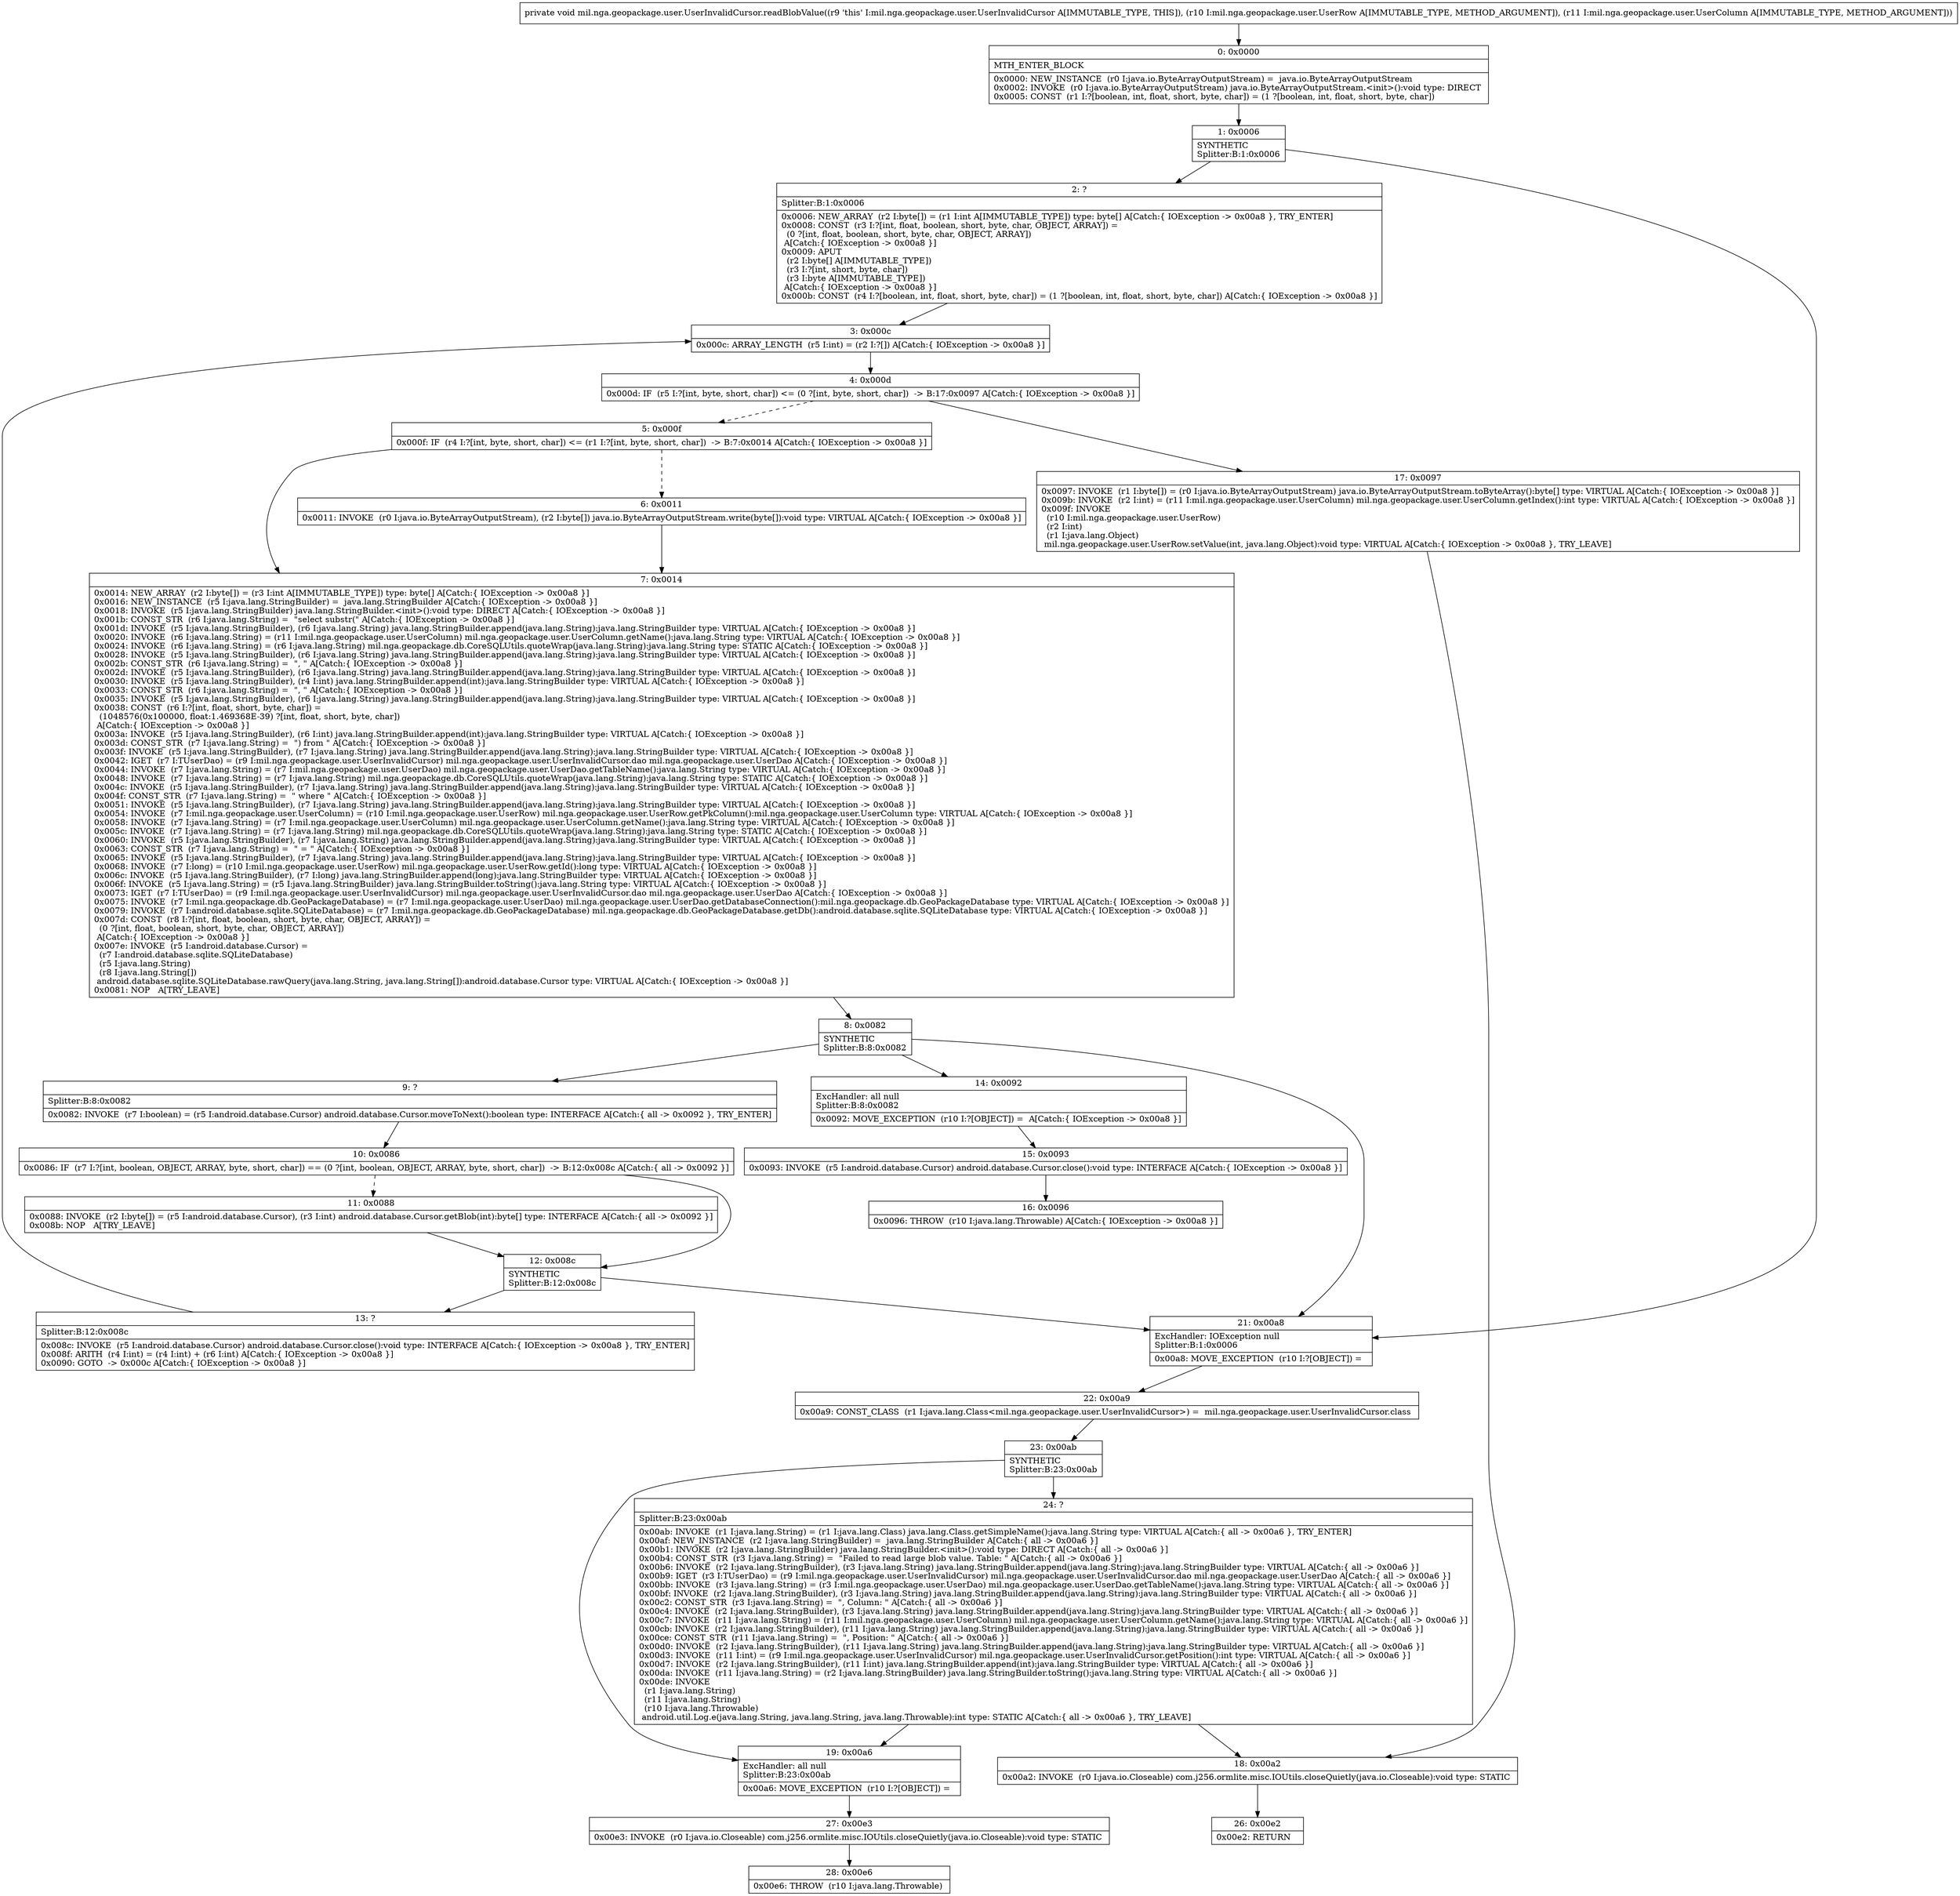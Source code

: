digraph "CFG formil.nga.geopackage.user.UserInvalidCursor.readBlobValue(Lmil\/nga\/geopackage\/user\/UserRow;Lmil\/nga\/geopackage\/user\/UserColumn;)V" {
Node_0 [shape=record,label="{0\:\ 0x0000|MTH_ENTER_BLOCK\l|0x0000: NEW_INSTANCE  (r0 I:java.io.ByteArrayOutputStream) =  java.io.ByteArrayOutputStream \l0x0002: INVOKE  (r0 I:java.io.ByteArrayOutputStream) java.io.ByteArrayOutputStream.\<init\>():void type: DIRECT \l0x0005: CONST  (r1 I:?[boolean, int, float, short, byte, char]) = (1 ?[boolean, int, float, short, byte, char]) \l}"];
Node_1 [shape=record,label="{1\:\ 0x0006|SYNTHETIC\lSplitter:B:1:0x0006\l}"];
Node_2 [shape=record,label="{2\:\ ?|Splitter:B:1:0x0006\l|0x0006: NEW_ARRAY  (r2 I:byte[]) = (r1 I:int A[IMMUTABLE_TYPE]) type: byte[] A[Catch:\{ IOException \-\> 0x00a8 \}, TRY_ENTER]\l0x0008: CONST  (r3 I:?[int, float, boolean, short, byte, char, OBJECT, ARRAY]) = \l  (0 ?[int, float, boolean, short, byte, char, OBJECT, ARRAY])\l A[Catch:\{ IOException \-\> 0x00a8 \}]\l0x0009: APUT  \l  (r2 I:byte[] A[IMMUTABLE_TYPE])\l  (r3 I:?[int, short, byte, char])\l  (r3 I:byte A[IMMUTABLE_TYPE])\l A[Catch:\{ IOException \-\> 0x00a8 \}]\l0x000b: CONST  (r4 I:?[boolean, int, float, short, byte, char]) = (1 ?[boolean, int, float, short, byte, char]) A[Catch:\{ IOException \-\> 0x00a8 \}]\l}"];
Node_3 [shape=record,label="{3\:\ 0x000c|0x000c: ARRAY_LENGTH  (r5 I:int) = (r2 I:?[]) A[Catch:\{ IOException \-\> 0x00a8 \}]\l}"];
Node_4 [shape=record,label="{4\:\ 0x000d|0x000d: IF  (r5 I:?[int, byte, short, char]) \<= (0 ?[int, byte, short, char])  \-\> B:17:0x0097 A[Catch:\{ IOException \-\> 0x00a8 \}]\l}"];
Node_5 [shape=record,label="{5\:\ 0x000f|0x000f: IF  (r4 I:?[int, byte, short, char]) \<= (r1 I:?[int, byte, short, char])  \-\> B:7:0x0014 A[Catch:\{ IOException \-\> 0x00a8 \}]\l}"];
Node_6 [shape=record,label="{6\:\ 0x0011|0x0011: INVOKE  (r0 I:java.io.ByteArrayOutputStream), (r2 I:byte[]) java.io.ByteArrayOutputStream.write(byte[]):void type: VIRTUAL A[Catch:\{ IOException \-\> 0x00a8 \}]\l}"];
Node_7 [shape=record,label="{7\:\ 0x0014|0x0014: NEW_ARRAY  (r2 I:byte[]) = (r3 I:int A[IMMUTABLE_TYPE]) type: byte[] A[Catch:\{ IOException \-\> 0x00a8 \}]\l0x0016: NEW_INSTANCE  (r5 I:java.lang.StringBuilder) =  java.lang.StringBuilder A[Catch:\{ IOException \-\> 0x00a8 \}]\l0x0018: INVOKE  (r5 I:java.lang.StringBuilder) java.lang.StringBuilder.\<init\>():void type: DIRECT A[Catch:\{ IOException \-\> 0x00a8 \}]\l0x001b: CONST_STR  (r6 I:java.lang.String) =  \"select substr(\" A[Catch:\{ IOException \-\> 0x00a8 \}]\l0x001d: INVOKE  (r5 I:java.lang.StringBuilder), (r6 I:java.lang.String) java.lang.StringBuilder.append(java.lang.String):java.lang.StringBuilder type: VIRTUAL A[Catch:\{ IOException \-\> 0x00a8 \}]\l0x0020: INVOKE  (r6 I:java.lang.String) = (r11 I:mil.nga.geopackage.user.UserColumn) mil.nga.geopackage.user.UserColumn.getName():java.lang.String type: VIRTUAL A[Catch:\{ IOException \-\> 0x00a8 \}]\l0x0024: INVOKE  (r6 I:java.lang.String) = (r6 I:java.lang.String) mil.nga.geopackage.db.CoreSQLUtils.quoteWrap(java.lang.String):java.lang.String type: STATIC A[Catch:\{ IOException \-\> 0x00a8 \}]\l0x0028: INVOKE  (r5 I:java.lang.StringBuilder), (r6 I:java.lang.String) java.lang.StringBuilder.append(java.lang.String):java.lang.StringBuilder type: VIRTUAL A[Catch:\{ IOException \-\> 0x00a8 \}]\l0x002b: CONST_STR  (r6 I:java.lang.String) =  \", \" A[Catch:\{ IOException \-\> 0x00a8 \}]\l0x002d: INVOKE  (r5 I:java.lang.StringBuilder), (r6 I:java.lang.String) java.lang.StringBuilder.append(java.lang.String):java.lang.StringBuilder type: VIRTUAL A[Catch:\{ IOException \-\> 0x00a8 \}]\l0x0030: INVOKE  (r5 I:java.lang.StringBuilder), (r4 I:int) java.lang.StringBuilder.append(int):java.lang.StringBuilder type: VIRTUAL A[Catch:\{ IOException \-\> 0x00a8 \}]\l0x0033: CONST_STR  (r6 I:java.lang.String) =  \", \" A[Catch:\{ IOException \-\> 0x00a8 \}]\l0x0035: INVOKE  (r5 I:java.lang.StringBuilder), (r6 I:java.lang.String) java.lang.StringBuilder.append(java.lang.String):java.lang.StringBuilder type: VIRTUAL A[Catch:\{ IOException \-\> 0x00a8 \}]\l0x0038: CONST  (r6 I:?[int, float, short, byte, char]) = \l  (1048576(0x100000, float:1.469368E\-39) ?[int, float, short, byte, char])\l A[Catch:\{ IOException \-\> 0x00a8 \}]\l0x003a: INVOKE  (r5 I:java.lang.StringBuilder), (r6 I:int) java.lang.StringBuilder.append(int):java.lang.StringBuilder type: VIRTUAL A[Catch:\{ IOException \-\> 0x00a8 \}]\l0x003d: CONST_STR  (r7 I:java.lang.String) =  \") from \" A[Catch:\{ IOException \-\> 0x00a8 \}]\l0x003f: INVOKE  (r5 I:java.lang.StringBuilder), (r7 I:java.lang.String) java.lang.StringBuilder.append(java.lang.String):java.lang.StringBuilder type: VIRTUAL A[Catch:\{ IOException \-\> 0x00a8 \}]\l0x0042: IGET  (r7 I:TUserDao) = (r9 I:mil.nga.geopackage.user.UserInvalidCursor) mil.nga.geopackage.user.UserInvalidCursor.dao mil.nga.geopackage.user.UserDao A[Catch:\{ IOException \-\> 0x00a8 \}]\l0x0044: INVOKE  (r7 I:java.lang.String) = (r7 I:mil.nga.geopackage.user.UserDao) mil.nga.geopackage.user.UserDao.getTableName():java.lang.String type: VIRTUAL A[Catch:\{ IOException \-\> 0x00a8 \}]\l0x0048: INVOKE  (r7 I:java.lang.String) = (r7 I:java.lang.String) mil.nga.geopackage.db.CoreSQLUtils.quoteWrap(java.lang.String):java.lang.String type: STATIC A[Catch:\{ IOException \-\> 0x00a8 \}]\l0x004c: INVOKE  (r5 I:java.lang.StringBuilder), (r7 I:java.lang.String) java.lang.StringBuilder.append(java.lang.String):java.lang.StringBuilder type: VIRTUAL A[Catch:\{ IOException \-\> 0x00a8 \}]\l0x004f: CONST_STR  (r7 I:java.lang.String) =  \" where \" A[Catch:\{ IOException \-\> 0x00a8 \}]\l0x0051: INVOKE  (r5 I:java.lang.StringBuilder), (r7 I:java.lang.String) java.lang.StringBuilder.append(java.lang.String):java.lang.StringBuilder type: VIRTUAL A[Catch:\{ IOException \-\> 0x00a8 \}]\l0x0054: INVOKE  (r7 I:mil.nga.geopackage.user.UserColumn) = (r10 I:mil.nga.geopackage.user.UserRow) mil.nga.geopackage.user.UserRow.getPkColumn():mil.nga.geopackage.user.UserColumn type: VIRTUAL A[Catch:\{ IOException \-\> 0x00a8 \}]\l0x0058: INVOKE  (r7 I:java.lang.String) = (r7 I:mil.nga.geopackage.user.UserColumn) mil.nga.geopackage.user.UserColumn.getName():java.lang.String type: VIRTUAL A[Catch:\{ IOException \-\> 0x00a8 \}]\l0x005c: INVOKE  (r7 I:java.lang.String) = (r7 I:java.lang.String) mil.nga.geopackage.db.CoreSQLUtils.quoteWrap(java.lang.String):java.lang.String type: STATIC A[Catch:\{ IOException \-\> 0x00a8 \}]\l0x0060: INVOKE  (r5 I:java.lang.StringBuilder), (r7 I:java.lang.String) java.lang.StringBuilder.append(java.lang.String):java.lang.StringBuilder type: VIRTUAL A[Catch:\{ IOException \-\> 0x00a8 \}]\l0x0063: CONST_STR  (r7 I:java.lang.String) =  \" = \" A[Catch:\{ IOException \-\> 0x00a8 \}]\l0x0065: INVOKE  (r5 I:java.lang.StringBuilder), (r7 I:java.lang.String) java.lang.StringBuilder.append(java.lang.String):java.lang.StringBuilder type: VIRTUAL A[Catch:\{ IOException \-\> 0x00a8 \}]\l0x0068: INVOKE  (r7 I:long) = (r10 I:mil.nga.geopackage.user.UserRow) mil.nga.geopackage.user.UserRow.getId():long type: VIRTUAL A[Catch:\{ IOException \-\> 0x00a8 \}]\l0x006c: INVOKE  (r5 I:java.lang.StringBuilder), (r7 I:long) java.lang.StringBuilder.append(long):java.lang.StringBuilder type: VIRTUAL A[Catch:\{ IOException \-\> 0x00a8 \}]\l0x006f: INVOKE  (r5 I:java.lang.String) = (r5 I:java.lang.StringBuilder) java.lang.StringBuilder.toString():java.lang.String type: VIRTUAL A[Catch:\{ IOException \-\> 0x00a8 \}]\l0x0073: IGET  (r7 I:TUserDao) = (r9 I:mil.nga.geopackage.user.UserInvalidCursor) mil.nga.geopackage.user.UserInvalidCursor.dao mil.nga.geopackage.user.UserDao A[Catch:\{ IOException \-\> 0x00a8 \}]\l0x0075: INVOKE  (r7 I:mil.nga.geopackage.db.GeoPackageDatabase) = (r7 I:mil.nga.geopackage.user.UserDao) mil.nga.geopackage.user.UserDao.getDatabaseConnection():mil.nga.geopackage.db.GeoPackageDatabase type: VIRTUAL A[Catch:\{ IOException \-\> 0x00a8 \}]\l0x0079: INVOKE  (r7 I:android.database.sqlite.SQLiteDatabase) = (r7 I:mil.nga.geopackage.db.GeoPackageDatabase) mil.nga.geopackage.db.GeoPackageDatabase.getDb():android.database.sqlite.SQLiteDatabase type: VIRTUAL A[Catch:\{ IOException \-\> 0x00a8 \}]\l0x007d: CONST  (r8 I:?[int, float, boolean, short, byte, char, OBJECT, ARRAY]) = \l  (0 ?[int, float, boolean, short, byte, char, OBJECT, ARRAY])\l A[Catch:\{ IOException \-\> 0x00a8 \}]\l0x007e: INVOKE  (r5 I:android.database.Cursor) = \l  (r7 I:android.database.sqlite.SQLiteDatabase)\l  (r5 I:java.lang.String)\l  (r8 I:java.lang.String[])\l android.database.sqlite.SQLiteDatabase.rawQuery(java.lang.String, java.lang.String[]):android.database.Cursor type: VIRTUAL A[Catch:\{ IOException \-\> 0x00a8 \}]\l0x0081: NOP   A[TRY_LEAVE]\l}"];
Node_8 [shape=record,label="{8\:\ 0x0082|SYNTHETIC\lSplitter:B:8:0x0082\l}"];
Node_9 [shape=record,label="{9\:\ ?|Splitter:B:8:0x0082\l|0x0082: INVOKE  (r7 I:boolean) = (r5 I:android.database.Cursor) android.database.Cursor.moveToNext():boolean type: INTERFACE A[Catch:\{ all \-\> 0x0092 \}, TRY_ENTER]\l}"];
Node_10 [shape=record,label="{10\:\ 0x0086|0x0086: IF  (r7 I:?[int, boolean, OBJECT, ARRAY, byte, short, char]) == (0 ?[int, boolean, OBJECT, ARRAY, byte, short, char])  \-\> B:12:0x008c A[Catch:\{ all \-\> 0x0092 \}]\l}"];
Node_11 [shape=record,label="{11\:\ 0x0088|0x0088: INVOKE  (r2 I:byte[]) = (r5 I:android.database.Cursor), (r3 I:int) android.database.Cursor.getBlob(int):byte[] type: INTERFACE A[Catch:\{ all \-\> 0x0092 \}]\l0x008b: NOP   A[TRY_LEAVE]\l}"];
Node_12 [shape=record,label="{12\:\ 0x008c|SYNTHETIC\lSplitter:B:12:0x008c\l}"];
Node_13 [shape=record,label="{13\:\ ?|Splitter:B:12:0x008c\l|0x008c: INVOKE  (r5 I:android.database.Cursor) android.database.Cursor.close():void type: INTERFACE A[Catch:\{ IOException \-\> 0x00a8 \}, TRY_ENTER]\l0x008f: ARITH  (r4 I:int) = (r4 I:int) + (r6 I:int) A[Catch:\{ IOException \-\> 0x00a8 \}]\l0x0090: GOTO  \-\> 0x000c A[Catch:\{ IOException \-\> 0x00a8 \}]\l}"];
Node_14 [shape=record,label="{14\:\ 0x0092|ExcHandler: all null\lSplitter:B:8:0x0082\l|0x0092: MOVE_EXCEPTION  (r10 I:?[OBJECT]) =  A[Catch:\{ IOException \-\> 0x00a8 \}]\l}"];
Node_15 [shape=record,label="{15\:\ 0x0093|0x0093: INVOKE  (r5 I:android.database.Cursor) android.database.Cursor.close():void type: INTERFACE A[Catch:\{ IOException \-\> 0x00a8 \}]\l}"];
Node_16 [shape=record,label="{16\:\ 0x0096|0x0096: THROW  (r10 I:java.lang.Throwable) A[Catch:\{ IOException \-\> 0x00a8 \}]\l}"];
Node_17 [shape=record,label="{17\:\ 0x0097|0x0097: INVOKE  (r1 I:byte[]) = (r0 I:java.io.ByteArrayOutputStream) java.io.ByteArrayOutputStream.toByteArray():byte[] type: VIRTUAL A[Catch:\{ IOException \-\> 0x00a8 \}]\l0x009b: INVOKE  (r2 I:int) = (r11 I:mil.nga.geopackage.user.UserColumn) mil.nga.geopackage.user.UserColumn.getIndex():int type: VIRTUAL A[Catch:\{ IOException \-\> 0x00a8 \}]\l0x009f: INVOKE  \l  (r10 I:mil.nga.geopackage.user.UserRow)\l  (r2 I:int)\l  (r1 I:java.lang.Object)\l mil.nga.geopackage.user.UserRow.setValue(int, java.lang.Object):void type: VIRTUAL A[Catch:\{ IOException \-\> 0x00a8 \}, TRY_LEAVE]\l}"];
Node_18 [shape=record,label="{18\:\ 0x00a2|0x00a2: INVOKE  (r0 I:java.io.Closeable) com.j256.ormlite.misc.IOUtils.closeQuietly(java.io.Closeable):void type: STATIC \l}"];
Node_19 [shape=record,label="{19\:\ 0x00a6|ExcHandler: all null\lSplitter:B:23:0x00ab\l|0x00a6: MOVE_EXCEPTION  (r10 I:?[OBJECT]) =  \l}"];
Node_21 [shape=record,label="{21\:\ 0x00a8|ExcHandler: IOException null\lSplitter:B:1:0x0006\l|0x00a8: MOVE_EXCEPTION  (r10 I:?[OBJECT]) =  \l}"];
Node_22 [shape=record,label="{22\:\ 0x00a9|0x00a9: CONST_CLASS  (r1 I:java.lang.Class\<mil.nga.geopackage.user.UserInvalidCursor\>) =  mil.nga.geopackage.user.UserInvalidCursor.class \l}"];
Node_23 [shape=record,label="{23\:\ 0x00ab|SYNTHETIC\lSplitter:B:23:0x00ab\l}"];
Node_24 [shape=record,label="{24\:\ ?|Splitter:B:23:0x00ab\l|0x00ab: INVOKE  (r1 I:java.lang.String) = (r1 I:java.lang.Class) java.lang.Class.getSimpleName():java.lang.String type: VIRTUAL A[Catch:\{ all \-\> 0x00a6 \}, TRY_ENTER]\l0x00af: NEW_INSTANCE  (r2 I:java.lang.StringBuilder) =  java.lang.StringBuilder A[Catch:\{ all \-\> 0x00a6 \}]\l0x00b1: INVOKE  (r2 I:java.lang.StringBuilder) java.lang.StringBuilder.\<init\>():void type: DIRECT A[Catch:\{ all \-\> 0x00a6 \}]\l0x00b4: CONST_STR  (r3 I:java.lang.String) =  \"Failed to read large blob value. Table: \" A[Catch:\{ all \-\> 0x00a6 \}]\l0x00b6: INVOKE  (r2 I:java.lang.StringBuilder), (r3 I:java.lang.String) java.lang.StringBuilder.append(java.lang.String):java.lang.StringBuilder type: VIRTUAL A[Catch:\{ all \-\> 0x00a6 \}]\l0x00b9: IGET  (r3 I:TUserDao) = (r9 I:mil.nga.geopackage.user.UserInvalidCursor) mil.nga.geopackage.user.UserInvalidCursor.dao mil.nga.geopackage.user.UserDao A[Catch:\{ all \-\> 0x00a6 \}]\l0x00bb: INVOKE  (r3 I:java.lang.String) = (r3 I:mil.nga.geopackage.user.UserDao) mil.nga.geopackage.user.UserDao.getTableName():java.lang.String type: VIRTUAL A[Catch:\{ all \-\> 0x00a6 \}]\l0x00bf: INVOKE  (r2 I:java.lang.StringBuilder), (r3 I:java.lang.String) java.lang.StringBuilder.append(java.lang.String):java.lang.StringBuilder type: VIRTUAL A[Catch:\{ all \-\> 0x00a6 \}]\l0x00c2: CONST_STR  (r3 I:java.lang.String) =  \", Column: \" A[Catch:\{ all \-\> 0x00a6 \}]\l0x00c4: INVOKE  (r2 I:java.lang.StringBuilder), (r3 I:java.lang.String) java.lang.StringBuilder.append(java.lang.String):java.lang.StringBuilder type: VIRTUAL A[Catch:\{ all \-\> 0x00a6 \}]\l0x00c7: INVOKE  (r11 I:java.lang.String) = (r11 I:mil.nga.geopackage.user.UserColumn) mil.nga.geopackage.user.UserColumn.getName():java.lang.String type: VIRTUAL A[Catch:\{ all \-\> 0x00a6 \}]\l0x00cb: INVOKE  (r2 I:java.lang.StringBuilder), (r11 I:java.lang.String) java.lang.StringBuilder.append(java.lang.String):java.lang.StringBuilder type: VIRTUAL A[Catch:\{ all \-\> 0x00a6 \}]\l0x00ce: CONST_STR  (r11 I:java.lang.String) =  \", Position: \" A[Catch:\{ all \-\> 0x00a6 \}]\l0x00d0: INVOKE  (r2 I:java.lang.StringBuilder), (r11 I:java.lang.String) java.lang.StringBuilder.append(java.lang.String):java.lang.StringBuilder type: VIRTUAL A[Catch:\{ all \-\> 0x00a6 \}]\l0x00d3: INVOKE  (r11 I:int) = (r9 I:mil.nga.geopackage.user.UserInvalidCursor) mil.nga.geopackage.user.UserInvalidCursor.getPosition():int type: VIRTUAL A[Catch:\{ all \-\> 0x00a6 \}]\l0x00d7: INVOKE  (r2 I:java.lang.StringBuilder), (r11 I:int) java.lang.StringBuilder.append(int):java.lang.StringBuilder type: VIRTUAL A[Catch:\{ all \-\> 0x00a6 \}]\l0x00da: INVOKE  (r11 I:java.lang.String) = (r2 I:java.lang.StringBuilder) java.lang.StringBuilder.toString():java.lang.String type: VIRTUAL A[Catch:\{ all \-\> 0x00a6 \}]\l0x00de: INVOKE  \l  (r1 I:java.lang.String)\l  (r11 I:java.lang.String)\l  (r10 I:java.lang.Throwable)\l android.util.Log.e(java.lang.String, java.lang.String, java.lang.Throwable):int type: STATIC A[Catch:\{ all \-\> 0x00a6 \}, TRY_LEAVE]\l}"];
Node_26 [shape=record,label="{26\:\ 0x00e2|0x00e2: RETURN   \l}"];
Node_27 [shape=record,label="{27\:\ 0x00e3|0x00e3: INVOKE  (r0 I:java.io.Closeable) com.j256.ormlite.misc.IOUtils.closeQuietly(java.io.Closeable):void type: STATIC \l}"];
Node_28 [shape=record,label="{28\:\ 0x00e6|0x00e6: THROW  (r10 I:java.lang.Throwable) \l}"];
MethodNode[shape=record,label="{private void mil.nga.geopackage.user.UserInvalidCursor.readBlobValue((r9 'this' I:mil.nga.geopackage.user.UserInvalidCursor A[IMMUTABLE_TYPE, THIS]), (r10 I:mil.nga.geopackage.user.UserRow A[IMMUTABLE_TYPE, METHOD_ARGUMENT]), (r11 I:mil.nga.geopackage.user.UserColumn A[IMMUTABLE_TYPE, METHOD_ARGUMENT])) }"];
MethodNode -> Node_0;
Node_0 -> Node_1;
Node_1 -> Node_2;
Node_1 -> Node_21;
Node_2 -> Node_3;
Node_3 -> Node_4;
Node_4 -> Node_5[style=dashed];
Node_4 -> Node_17;
Node_5 -> Node_6[style=dashed];
Node_5 -> Node_7;
Node_6 -> Node_7;
Node_7 -> Node_8;
Node_8 -> Node_9;
Node_8 -> Node_14;
Node_8 -> Node_21;
Node_9 -> Node_10;
Node_10 -> Node_11[style=dashed];
Node_10 -> Node_12;
Node_11 -> Node_12;
Node_12 -> Node_13;
Node_12 -> Node_21;
Node_13 -> Node_3;
Node_14 -> Node_15;
Node_15 -> Node_16;
Node_17 -> Node_18;
Node_18 -> Node_26;
Node_19 -> Node_27;
Node_21 -> Node_22;
Node_22 -> Node_23;
Node_23 -> Node_24;
Node_23 -> Node_19;
Node_24 -> Node_19;
Node_24 -> Node_18;
Node_27 -> Node_28;
}

